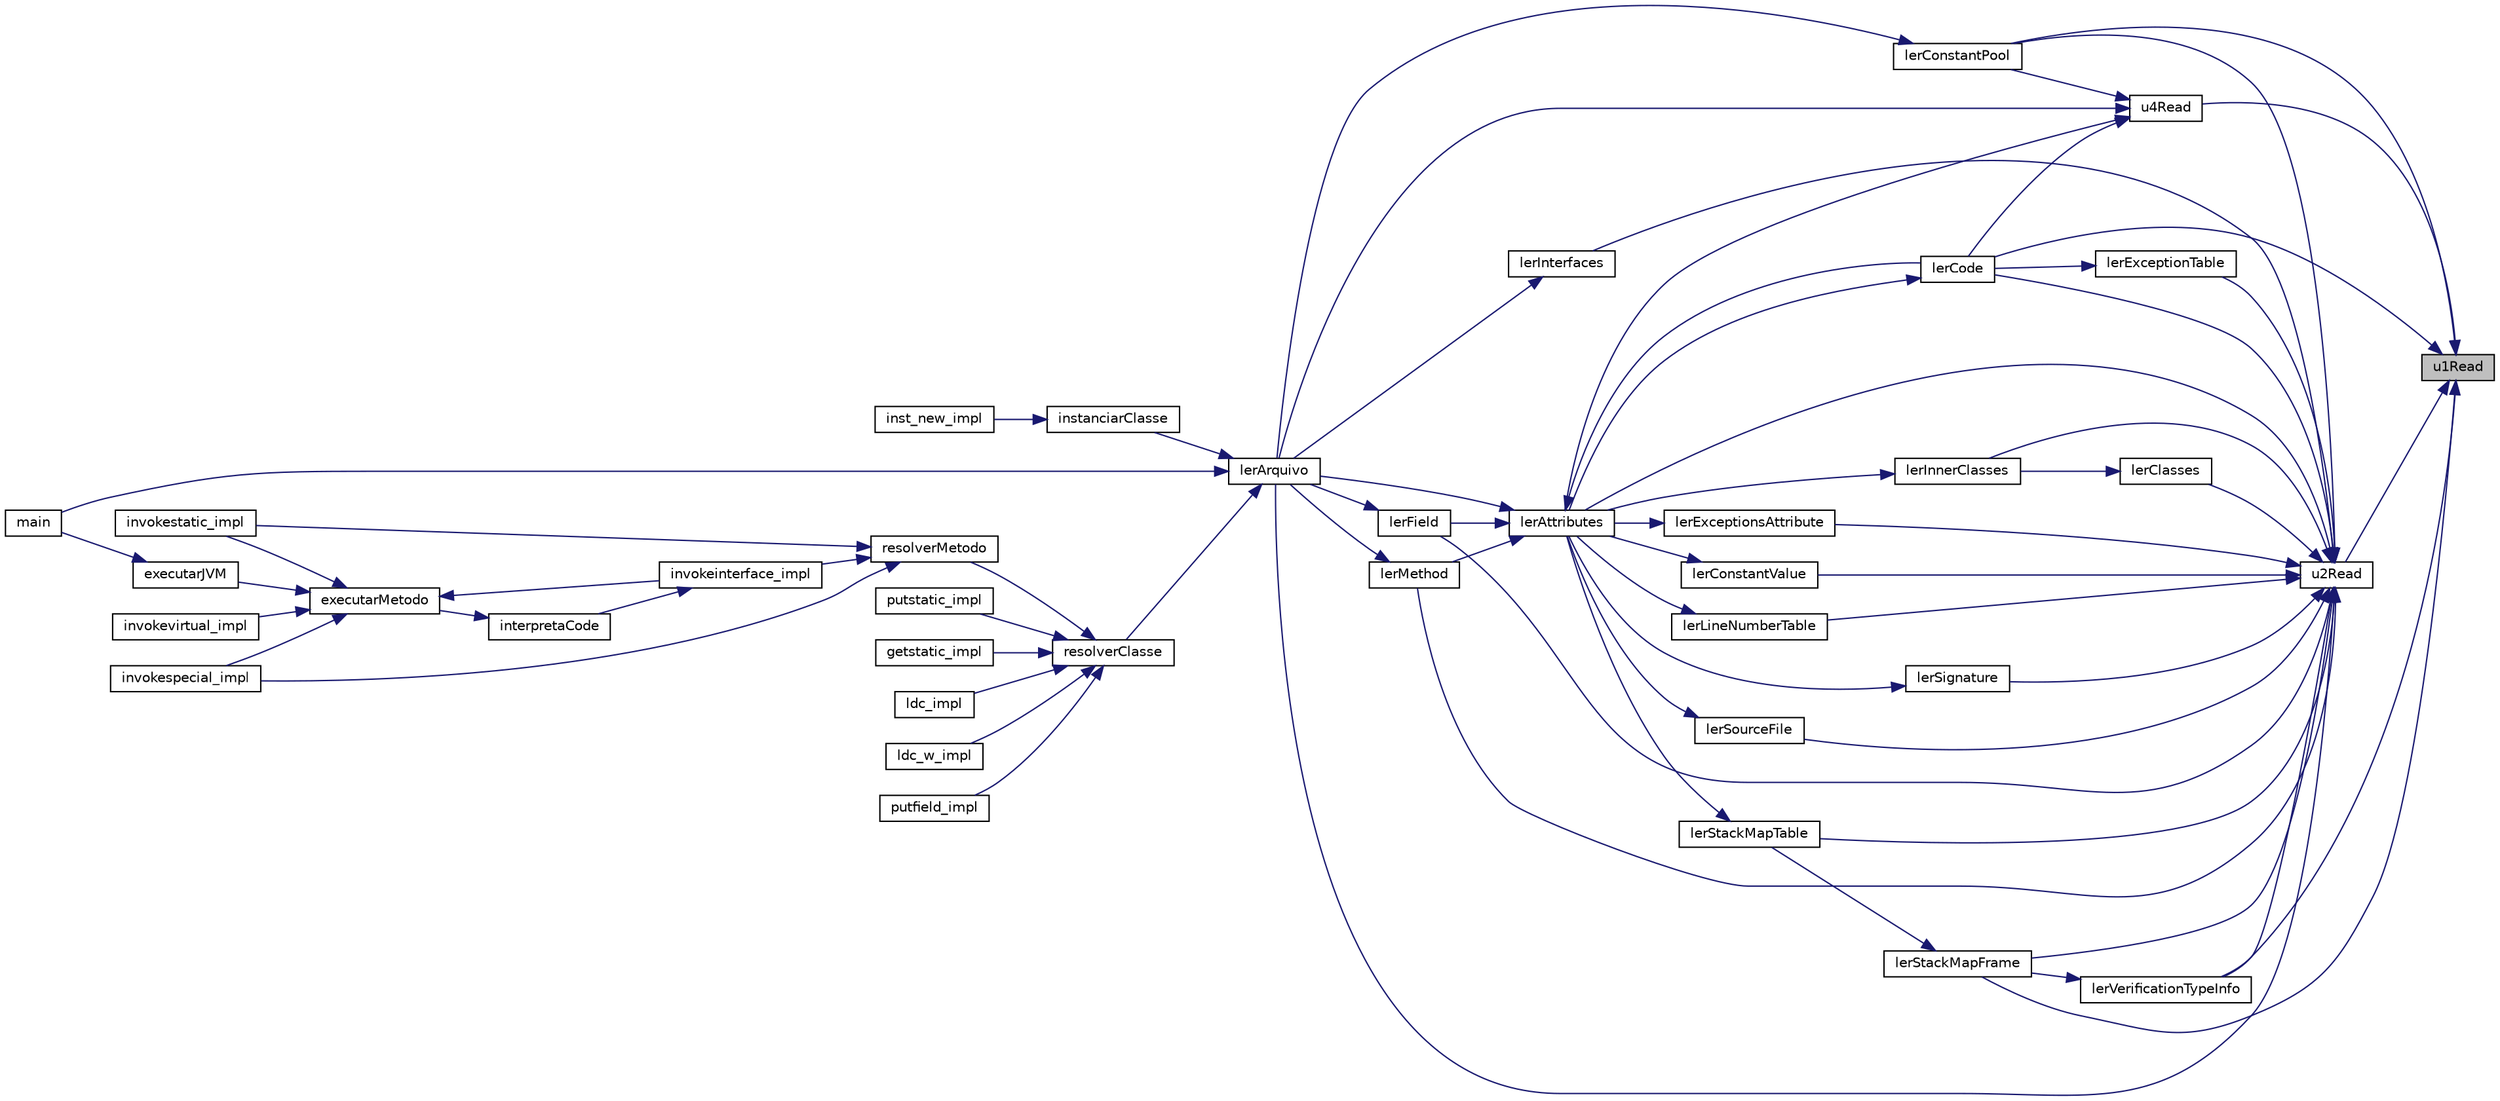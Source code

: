 digraph "u1Read"
{
 // LATEX_PDF_SIZE
  edge [fontname="Helvetica",fontsize="10",labelfontname="Helvetica",labelfontsize="10"];
  node [fontname="Helvetica",fontsize="10",shape=record];
  rankdir="RL";
  Node1 [label="u1Read",height=0.2,width=0.4,color="black", fillcolor="grey75", style="filled", fontcolor="black",tooltip="Função para ler um byte do arquivo."];
  Node1 -> Node2 [dir="back",color="midnightblue",fontsize="10",style="solid",fontname="Helvetica"];
  Node2 [label="lerCode",height=0.2,width=0.4,color="black", fillcolor="white", style="filled",URL="$leitor_8c.html#a21989ab0fd0e89d2d89c6d89fb724147",tooltip="Função para ler o atributo Code de um método."];
  Node2 -> Node3 [dir="back",color="midnightblue",fontsize="10",style="solid",fontname="Helvetica"];
  Node3 [label="lerAttributes",height=0.2,width=0.4,color="black", fillcolor="white", style="filled",URL="$leitor_8c.html#aea2396a36307e65b0cdd8683d8b98f5c",tooltip="Função para ler a estrutura attribute info de um arquivo."];
  Node3 -> Node4 [dir="back",color="midnightblue",fontsize="10",style="solid",fontname="Helvetica"];
  Node4 [label="lerArquivo",height=0.2,width=0.4,color="black", fillcolor="white", style="filled",URL="$leitor_8c.html#ad5f6052224a94da47995c840ad94450b",tooltip="Função para ler um arquivo .class."];
  Node4 -> Node5 [dir="back",color="midnightblue",fontsize="10",style="solid",fontname="Helvetica"];
  Node5 [label="instanciarClasse",height=0.2,width=0.4,color="black", fillcolor="white", style="filled",URL="$interpretador_8c.html#aaca4ce4a3b0ff56f8e99e43c90ec310d",tooltip="Função para instanciar um novo objeto."];
  Node5 -> Node6 [dir="back",color="midnightblue",fontsize="10",style="solid",fontname="Helvetica"];
  Node6 [label="inst_new_impl",height=0.2,width=0.4,color="black", fillcolor="white", style="filled",URL="$interpretador_8c.html#af53dda1fb156ef04b805522fde9764ba",tooltip="Instrução para criar um novo objeto."];
  Node4 -> Node7 [dir="back",color="midnightblue",fontsize="10",style="solid",fontname="Helvetica"];
  Node7 [label="main",height=0.2,width=0.4,color="black", fillcolor="white", style="filled",URL="$main_8c.html#abf9e6b7e6f15df4b525a2e7705ba3089",tooltip="Função main do programa."];
  Node4 -> Node8 [dir="back",color="midnightblue",fontsize="10",style="solid",fontname="Helvetica"];
  Node8 [label="resolverClasse",height=0.2,width=0.4,color="black", fillcolor="white", style="filled",URL="$interpretador_8c.html#ab395271f10a32c752d8ef7e5ac7e1a1d",tooltip="Funcao para resolver (analisar e alocar) uma classe."];
  Node8 -> Node9 [dir="back",color="midnightblue",fontsize="10",style="solid",fontname="Helvetica"];
  Node9 [label="getstatic_impl",height=0.2,width=0.4,color="black", fillcolor="white", style="filled",URL="$interpretador_8c.html#aab8bb241f38d5254b4eb6a8d098bebfb",tooltip="Instrução para obter um field estático de uma classe."];
  Node8 -> Node10 [dir="back",color="midnightblue",fontsize="10",style="solid",fontname="Helvetica"];
  Node10 [label="ldc_impl",height=0.2,width=0.4,color="black", fillcolor="white", style="filled",URL="$interpretador_8c.html#a8fa4e527838bfe11ed60319f2229c608",tooltip="Faz o push de um valor presente na constant pool."];
  Node8 -> Node11 [dir="back",color="midnightblue",fontsize="10",style="solid",fontname="Helvetica"];
  Node11 [label="ldc_w_impl",height=0.2,width=0.4,color="black", fillcolor="white", style="filled",URL="$interpretador_8c.html#aa72cd615dc4d9ba8f911ea139673659a",tooltip="Faz o push de um valor presente na constant pool."];
  Node8 -> Node12 [dir="back",color="midnightblue",fontsize="10",style="solid",fontname="Helvetica"];
  Node12 [label="putfield_impl",height=0.2,width=0.4,color="black", fillcolor="white", style="filled",URL="$interpretador_8c.html#abfed0b8cbb029920687b563bcdc45637",tooltip="Instrução para setar um field em um objeto."];
  Node8 -> Node13 [dir="back",color="midnightblue",fontsize="10",style="solid",fontname="Helvetica"];
  Node13 [label="putstatic_impl",height=0.2,width=0.4,color="black", fillcolor="white", style="filled",URL="$interpretador_8c.html#a81bc4af9e545ed38b0a62650bf2ead42",tooltip="Instrução para setar um field estático em uma classe."];
  Node8 -> Node14 [dir="back",color="midnightblue",fontsize="10",style="solid",fontname="Helvetica"];
  Node14 [label="resolverMetodo",height=0.2,width=0.4,color="black", fillcolor="white", style="filled",URL="$interpretador_8c.html#a188a0af729b563a0a39acd34a31e2114",tooltip="Funcao para resolver (analisar e alocar) um metodo."];
  Node14 -> Node15 [dir="back",color="midnightblue",fontsize="10",style="solid",fontname="Helvetica"];
  Node15 [label="invokeinterface_impl",height=0.2,width=0.4,color="black", fillcolor="white", style="filled",URL="$interpretador_8c.html#a35957a03e4492547d2e84aba71d83613",tooltip="Instrução para invocar um método de interface."];
  Node15 -> Node16 [dir="back",color="midnightblue",fontsize="10",style="solid",fontname="Helvetica"];
  Node16 [label="interpretaCode",height=0.2,width=0.4,color="black", fillcolor="white", style="filled",URL="$jvm_8c.html#a287ab0660848624139fcb0bafbdf4a58",tooltip="Funcao para interpretar as instrucoes do codigo de um metodo."];
  Node16 -> Node17 [dir="back",color="midnightblue",fontsize="10",style="solid",fontname="Helvetica"];
  Node17 [label="executarMetodo",height=0.2,width=0.4,color="black", fillcolor="white", style="filled",URL="$jvm_8c.html#a7597ae8a141cbaf8e5798ae021bf2d09",tooltip="Funcao para executar o codigo de um metodo."];
  Node17 -> Node18 [dir="back",color="midnightblue",fontsize="10",style="solid",fontname="Helvetica"];
  Node18 [label="executarJVM",height=0.2,width=0.4,color="black", fillcolor="white", style="filled",URL="$jvm_8c.html#a713d35f536711d10380226694fa8721b",tooltip="Funcao que inicia a interpretacao do arquivo .class."];
  Node18 -> Node7 [dir="back",color="midnightblue",fontsize="10",style="solid",fontname="Helvetica"];
  Node17 -> Node15 [dir="back",color="midnightblue",fontsize="10",style="solid",fontname="Helvetica"];
  Node17 -> Node19 [dir="back",color="midnightblue",fontsize="10",style="solid",fontname="Helvetica"];
  Node19 [label="invokespecial_impl",height=0.2,width=0.4,color="black", fillcolor="white", style="filled",URL="$interpretador_8c.html#ac1f0ebb9e8dd948c2c9526f225e04f6f",tooltip="Instrução para invocar um método de instância."];
  Node17 -> Node20 [dir="back",color="midnightblue",fontsize="10",style="solid",fontname="Helvetica"];
  Node20 [label="invokestatic_impl",height=0.2,width=0.4,color="black", fillcolor="white", style="filled",URL="$interpretador_8c.html#ac62c789b89726a00edcab417648306be",tooltip="Instrução para invocar um método estático (método de classe)"];
  Node17 -> Node21 [dir="back",color="midnightblue",fontsize="10",style="solid",fontname="Helvetica"];
  Node21 [label="invokevirtual_impl",height=0.2,width=0.4,color="black", fillcolor="white", style="filled",URL="$interpretador_8c.html#a87210c88c859a1e732355a7ead1e2638",tooltip="Função para invocar um método de instância, geralmente utilizada para impressão em tela."];
  Node14 -> Node19 [dir="back",color="midnightblue",fontsize="10",style="solid",fontname="Helvetica"];
  Node14 -> Node20 [dir="back",color="midnightblue",fontsize="10",style="solid",fontname="Helvetica"];
  Node3 -> Node2 [dir="back",color="midnightblue",fontsize="10",style="solid",fontname="Helvetica"];
  Node3 -> Node22 [dir="back",color="midnightblue",fontsize="10",style="solid",fontname="Helvetica"];
  Node22 [label="lerField",height=0.2,width=0.4,color="black", fillcolor="white", style="filled",URL="$leitor_8c.html#a4793c230d93f4ebc62e578370167ca62",tooltip="Função para ler os fields do arquivo .class."];
  Node22 -> Node4 [dir="back",color="midnightblue",fontsize="10",style="solid",fontname="Helvetica"];
  Node3 -> Node23 [dir="back",color="midnightblue",fontsize="10",style="solid",fontname="Helvetica"];
  Node23 [label="lerMethod",height=0.2,width=0.4,color="black", fillcolor="white", style="filled",URL="$leitor_8c.html#a4fef11db37eccd2708dc31003cebfb8b",tooltip="Função que lê os métodos de uma classe."];
  Node23 -> Node4 [dir="back",color="midnightblue",fontsize="10",style="solid",fontname="Helvetica"];
  Node1 -> Node24 [dir="back",color="midnightblue",fontsize="10",style="solid",fontname="Helvetica"];
  Node24 [label="lerConstantPool",height=0.2,width=0.4,color="black", fillcolor="white", style="filled",URL="$leitor_8c.html#a6e71eb4348d6f18904ad0cd1ac8c30b7",tooltip="A função lê uma constant pool de um arquivo .class."];
  Node24 -> Node4 [dir="back",color="midnightblue",fontsize="10",style="solid",fontname="Helvetica"];
  Node1 -> Node25 [dir="back",color="midnightblue",fontsize="10",style="solid",fontname="Helvetica"];
  Node25 [label="lerStackMapFrame",height=0.2,width=0.4,color="black", fillcolor="white", style="filled",URL="$leitor_8c.html#aeffa8ecc94a0347ba87d6f959b7c1038",tooltip="Função para ler o atributo stack map frame."];
  Node25 -> Node26 [dir="back",color="midnightblue",fontsize="10",style="solid",fontname="Helvetica"];
  Node26 [label="lerStackMapTable",height=0.2,width=0.4,color="black", fillcolor="white", style="filled",URL="$leitor_8c.html#af3ac5558a96bb8d736a2f1a9551a6abf",tooltip="Função para ler o atributo stack map table dentro de Code."];
  Node26 -> Node3 [dir="back",color="midnightblue",fontsize="10",style="solid",fontname="Helvetica"];
  Node1 -> Node27 [dir="back",color="midnightblue",fontsize="10",style="solid",fontname="Helvetica"];
  Node27 [label="lerVerificationTypeInfo",height=0.2,width=0.4,color="black", fillcolor="white", style="filled",URL="$leitor_8c.html#a22c850c4ba723be511cb21ccef445e36",tooltip="Função para ler o atributo verification_type_info."];
  Node27 -> Node25 [dir="back",color="midnightblue",fontsize="10",style="solid",fontname="Helvetica"];
  Node1 -> Node28 [dir="back",color="midnightblue",fontsize="10",style="solid",fontname="Helvetica"];
  Node28 [label="u2Read",height=0.2,width=0.4,color="black", fillcolor="white", style="filled",URL="$leitor_8c.html#a977e3cf4c6aa6ffb6cc576edeb904f22",tooltip="Função para ler dois bytes sem sinal do arquivo."];
  Node28 -> Node4 [dir="back",color="midnightblue",fontsize="10",style="solid",fontname="Helvetica"];
  Node28 -> Node3 [dir="back",color="midnightblue",fontsize="10",style="solid",fontname="Helvetica"];
  Node28 -> Node29 [dir="back",color="midnightblue",fontsize="10",style="solid",fontname="Helvetica"];
  Node29 [label="lerClasses",height=0.2,width=0.4,color="black", fillcolor="white", style="filled",URL="$leitor_8c.html#a747d0e4ca3fad05653a5fe8cc9b18059",tooltip="Função para ler atributos das inner classes da classe sendo lida."];
  Node29 -> Node30 [dir="back",color="midnightblue",fontsize="10",style="solid",fontname="Helvetica"];
  Node30 [label="lerInnerClasses",height=0.2,width=0.4,color="black", fillcolor="white", style="filled",URL="$leitor_8c.html#a0be83c6d847ed11268ab102b707b9daf",tooltip="Função para ler as inner classes de uma classe."];
  Node30 -> Node3 [dir="back",color="midnightblue",fontsize="10",style="solid",fontname="Helvetica"];
  Node28 -> Node2 [dir="back",color="midnightblue",fontsize="10",style="solid",fontname="Helvetica"];
  Node28 -> Node24 [dir="back",color="midnightblue",fontsize="10",style="solid",fontname="Helvetica"];
  Node28 -> Node31 [dir="back",color="midnightblue",fontsize="10",style="solid",fontname="Helvetica"];
  Node31 [label="lerConstantValue",height=0.2,width=0.4,color="black", fillcolor="white", style="filled",URL="$leitor_8c.html#ad07cfb5cb640586c91c21a230729e1ef",tooltip="Função para ler o atributo constant value de um field que apresenta modificador constante."];
  Node31 -> Node3 [dir="back",color="midnightblue",fontsize="10",style="solid",fontname="Helvetica"];
  Node28 -> Node32 [dir="back",color="midnightblue",fontsize="10",style="solid",fontname="Helvetica"];
  Node32 [label="lerExceptionsAttribute",height=0.2,width=0.4,color="black", fillcolor="white", style="filled",URL="$leitor_8c.html#ac2cffe73312f3b5cd431fcefdf63c2b2",tooltip="Função para ler o exception attribute."];
  Node32 -> Node3 [dir="back",color="midnightblue",fontsize="10",style="solid",fontname="Helvetica"];
  Node28 -> Node33 [dir="back",color="midnightblue",fontsize="10",style="solid",fontname="Helvetica"];
  Node33 [label="lerExceptionTable",height=0.2,width=0.4,color="black", fillcolor="white", style="filled",URL="$leitor_8c.html#adc1e35320b59411e51014ded6dcf05cb",tooltip="Função para ler a exception table de Code."];
  Node33 -> Node2 [dir="back",color="midnightblue",fontsize="10",style="solid",fontname="Helvetica"];
  Node28 -> Node22 [dir="back",color="midnightblue",fontsize="10",style="solid",fontname="Helvetica"];
  Node28 -> Node30 [dir="back",color="midnightblue",fontsize="10",style="solid",fontname="Helvetica"];
  Node28 -> Node34 [dir="back",color="midnightblue",fontsize="10",style="solid",fontname="Helvetica"];
  Node34 [label="lerInterfaces",height=0.2,width=0.4,color="black", fillcolor="white", style="filled",URL="$leitor_8c.html#a95037bd963897772379706f5d81a093e",tooltip="Função para ler as interfaces de um arquivo .class."];
  Node34 -> Node4 [dir="back",color="midnightblue",fontsize="10",style="solid",fontname="Helvetica"];
  Node28 -> Node35 [dir="back",color="midnightblue",fontsize="10",style="solid",fontname="Helvetica"];
  Node35 [label="lerLineNumberTable",height=0.2,width=0.4,color="black", fillcolor="white", style="filled",URL="$leitor_8c.html#a0213ca964142936d17be89a99172838a",tooltip="Função para ler o atributo Line Number Table de um atributo Code de um método."];
  Node35 -> Node3 [dir="back",color="midnightblue",fontsize="10",style="solid",fontname="Helvetica"];
  Node28 -> Node23 [dir="back",color="midnightblue",fontsize="10",style="solid",fontname="Helvetica"];
  Node28 -> Node36 [dir="back",color="midnightblue",fontsize="10",style="solid",fontname="Helvetica"];
  Node36 [label="lerSignature",height=0.2,width=0.4,color="black", fillcolor="white", style="filled",URL="$leitor_8c.html#a7fad9b5fa5b2afb45120df49fbc0943f",tooltip="Função para ler o atributo signature do arquivo .class sendo lido."];
  Node36 -> Node3 [dir="back",color="midnightblue",fontsize="10",style="solid",fontname="Helvetica"];
  Node28 -> Node37 [dir="back",color="midnightblue",fontsize="10",style="solid",fontname="Helvetica"];
  Node37 [label="lerSourceFile",height=0.2,width=0.4,color="black", fillcolor="white", style="filled",URL="$leitor_8c.html#abc117d7e0ad0eaf4fcad8ce74c540ac8",tooltip="Função para ler o atributo source file."];
  Node37 -> Node3 [dir="back",color="midnightblue",fontsize="10",style="solid",fontname="Helvetica"];
  Node28 -> Node25 [dir="back",color="midnightblue",fontsize="10",style="solid",fontname="Helvetica"];
  Node28 -> Node26 [dir="back",color="midnightblue",fontsize="10",style="solid",fontname="Helvetica"];
  Node28 -> Node27 [dir="back",color="midnightblue",fontsize="10",style="solid",fontname="Helvetica"];
  Node1 -> Node38 [dir="back",color="midnightblue",fontsize="10",style="solid",fontname="Helvetica"];
  Node38 [label="u4Read",height=0.2,width=0.4,color="black", fillcolor="white", style="filled",URL="$leitor_8c.html#a06f778bc03e466296f0a2f4f5e0ac879",tooltip="Função para ler 4 bytes sem sinal do arquivo."];
  Node38 -> Node4 [dir="back",color="midnightblue",fontsize="10",style="solid",fontname="Helvetica"];
  Node38 -> Node3 [dir="back",color="midnightblue",fontsize="10",style="solid",fontname="Helvetica"];
  Node38 -> Node2 [dir="back",color="midnightblue",fontsize="10",style="solid",fontname="Helvetica"];
  Node38 -> Node24 [dir="back",color="midnightblue",fontsize="10",style="solid",fontname="Helvetica"];
}
